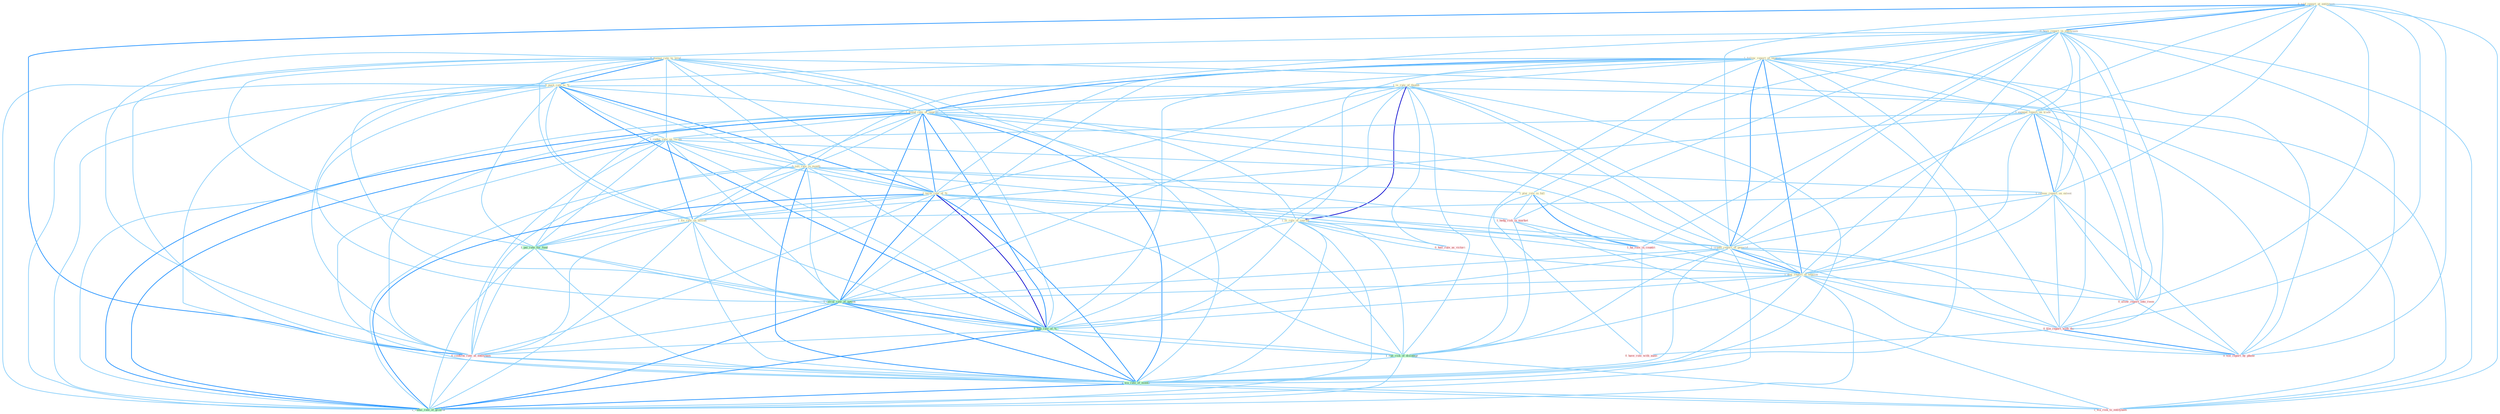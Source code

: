 Graph G{ 
    node
    [shape=polygon,style=filled,width=.5,height=.06,color="#BDFCC9",fixedsize=true,fontsize=4,
    fontcolor="#2f4f4f"];
    {node
    [color="#ffffe0", fontcolor="#8b7d6b"] "0_manag_rate_to_level " "0_told_report_at_entitynam " "0_push_rate_to_% " "0_been_report_in_entitynam " "1_follow_report_of_improv " "1_is_rule_of_thumb " "1_found_rate_of_improv " "1_expand_report_on_trade " "1_reduc_rate_on_incom " "0_jolt_rate_in_month " "1_plai_role_in_fall " "1_term_rate_of_% " "1_releas_report_on_extent " "1_is_rule_of_journal " "1_credit_report_of_genocid " "1_plai_report_of_tension " "1_fix_rate_on_billion "}
{node [color="#fff0f5", fontcolor="#b22222"] "0_allow_report_into_room " "1_hedg_risk_in_market " "1_ha_role_in_countri " "0_file_report_with_the " "0_hail_rule_as_victori " "0_confirm_rate_at_entitynam " "0_file_report_by_phone " "0_have_role_with_audit " "1_wa_risk_to_entitynam "}
edge [color="#B0E2FF"];

	"0_manag_rate_to_level " -- "0_push_rate_to_% " [w="2", color="#1e90ff" , len=0.8];
	"0_manag_rate_to_level " -- "1_found_rate_of_improv " [w="1", color="#87cefa" ];
	"0_manag_rate_to_level " -- "1_reduc_rate_on_incom " [w="1", color="#87cefa" ];
	"0_manag_rate_to_level " -- "0_jolt_rate_in_month " [w="1", color="#87cefa" ];
	"0_manag_rate_to_level " -- "1_term_rate_of_% " [w="1", color="#87cefa" ];
	"0_manag_rate_to_level " -- "1_fix_rate_on_billion " [w="1", color="#87cefa" ];
	"0_manag_rate_to_level " -- "1_pai_rate_for_fund " [w="1", color="#87cefa" ];
	"0_manag_rate_to_level " -- "1_calcul_rate_of_option " [w="1", color="#87cefa" ];
	"0_manag_rate_to_level " -- "1_had_rate_of_% " [w="1", color="#87cefa" ];
	"0_manag_rate_to_level " -- "0_confirm_rate_at_entitynam " [w="1", color="#87cefa" ];
	"0_manag_rate_to_level " -- "1_wa_rate_of_month " [w="1", color="#87cefa" ];
	"0_manag_rate_to_level " -- "1_wa_risk_to_entitynam " [w="1", color="#87cefa" ];
	"0_manag_rate_to_level " -- "1_reduc_rate_of_growth " [w="1", color="#87cefa" ];
	"0_told_report_at_entitynam " -- "0_been_report_in_entitynam " [w="2", color="#1e90ff" , len=0.8];
	"0_told_report_at_entitynam " -- "1_follow_report_of_improv " [w="1", color="#87cefa" ];
	"0_told_report_at_entitynam " -- "1_expand_report_on_trade " [w="1", color="#87cefa" ];
	"0_told_report_at_entitynam " -- "1_releas_report_on_extent " [w="1", color="#87cefa" ];
	"0_told_report_at_entitynam " -- "1_credit_report_of_genocid " [w="1", color="#87cefa" ];
	"0_told_report_at_entitynam " -- "1_plai_report_of_tension " [w="1", color="#87cefa" ];
	"0_told_report_at_entitynam " -- "0_allow_report_into_room " [w="1", color="#87cefa" ];
	"0_told_report_at_entitynam " -- "0_file_report_with_the " [w="1", color="#87cefa" ];
	"0_told_report_at_entitynam " -- "0_confirm_rate_at_entitynam " [w="2", color="#1e90ff" , len=0.8];
	"0_told_report_at_entitynam " -- "0_file_report_by_phone " [w="1", color="#87cefa" ];
	"0_told_report_at_entitynam " -- "1_wa_risk_to_entitynam " [w="1", color="#87cefa" ];
	"0_push_rate_to_% " -- "1_found_rate_of_improv " [w="1", color="#87cefa" ];
	"0_push_rate_to_% " -- "1_reduc_rate_on_incom " [w="1", color="#87cefa" ];
	"0_push_rate_to_% " -- "0_jolt_rate_in_month " [w="1", color="#87cefa" ];
	"0_push_rate_to_% " -- "1_term_rate_of_% " [w="2", color="#1e90ff" , len=0.8];
	"0_push_rate_to_% " -- "1_fix_rate_on_billion " [w="1", color="#87cefa" ];
	"0_push_rate_to_% " -- "1_pai_rate_for_fund " [w="1", color="#87cefa" ];
	"0_push_rate_to_% " -- "1_calcul_rate_of_option " [w="1", color="#87cefa" ];
	"0_push_rate_to_% " -- "1_had_rate_of_% " [w="2", color="#1e90ff" , len=0.8];
	"0_push_rate_to_% " -- "0_confirm_rate_at_entitynam " [w="1", color="#87cefa" ];
	"0_push_rate_to_% " -- "1_wa_rate_of_month " [w="1", color="#87cefa" ];
	"0_push_rate_to_% " -- "1_wa_risk_to_entitynam " [w="1", color="#87cefa" ];
	"0_push_rate_to_% " -- "1_reduc_rate_of_growth " [w="1", color="#87cefa" ];
	"0_been_report_in_entitynam " -- "1_follow_report_of_improv " [w="1", color="#87cefa" ];
	"0_been_report_in_entitynam " -- "1_expand_report_on_trade " [w="1", color="#87cefa" ];
	"0_been_report_in_entitynam " -- "0_jolt_rate_in_month " [w="1", color="#87cefa" ];
	"0_been_report_in_entitynam " -- "1_plai_role_in_fall " [w="1", color="#87cefa" ];
	"0_been_report_in_entitynam " -- "1_releas_report_on_extent " [w="1", color="#87cefa" ];
	"0_been_report_in_entitynam " -- "1_credit_report_of_genocid " [w="1", color="#87cefa" ];
	"0_been_report_in_entitynam " -- "1_plai_report_of_tension " [w="1", color="#87cefa" ];
	"0_been_report_in_entitynam " -- "0_allow_report_into_room " [w="1", color="#87cefa" ];
	"0_been_report_in_entitynam " -- "1_hedg_risk_in_market " [w="1", color="#87cefa" ];
	"0_been_report_in_entitynam " -- "1_ha_role_in_countri " [w="1", color="#87cefa" ];
	"0_been_report_in_entitynam " -- "0_file_report_with_the " [w="1", color="#87cefa" ];
	"0_been_report_in_entitynam " -- "0_confirm_rate_at_entitynam " [w="1", color="#87cefa" ];
	"0_been_report_in_entitynam " -- "0_file_report_by_phone " [w="1", color="#87cefa" ];
	"0_been_report_in_entitynam " -- "1_wa_risk_to_entitynam " [w="1", color="#87cefa" ];
	"1_follow_report_of_improv " -- "1_is_rule_of_thumb " [w="1", color="#87cefa" ];
	"1_follow_report_of_improv " -- "1_found_rate_of_improv " [w="2", color="#1e90ff" , len=0.8];
	"1_follow_report_of_improv " -- "1_expand_report_on_trade " [w="1", color="#87cefa" ];
	"1_follow_report_of_improv " -- "1_term_rate_of_% " [w="1", color="#87cefa" ];
	"1_follow_report_of_improv " -- "1_releas_report_on_extent " [w="1", color="#87cefa" ];
	"1_follow_report_of_improv " -- "1_is_rule_of_journal " [w="1", color="#87cefa" ];
	"1_follow_report_of_improv " -- "1_credit_report_of_genocid " [w="2", color="#1e90ff" , len=0.8];
	"1_follow_report_of_improv " -- "1_plai_report_of_tension " [w="2", color="#1e90ff" , len=0.8];
	"1_follow_report_of_improv " -- "0_allow_report_into_room " [w="1", color="#87cefa" ];
	"1_follow_report_of_improv " -- "0_file_report_with_the " [w="1", color="#87cefa" ];
	"1_follow_report_of_improv " -- "1_calcul_rate_of_option " [w="1", color="#87cefa" ];
	"1_follow_report_of_improv " -- "1_had_rate_of_% " [w="1", color="#87cefa" ];
	"1_follow_report_of_improv " -- "0_file_report_by_phone " [w="1", color="#87cefa" ];
	"1_follow_report_of_improv " -- "1_run_risk_of_disintegr " [w="1", color="#87cefa" ];
	"1_follow_report_of_improv " -- "1_wa_rate_of_month " [w="1", color="#87cefa" ];
	"1_follow_report_of_improv " -- "1_reduc_rate_of_growth " [w="1", color="#87cefa" ];
	"1_is_rule_of_thumb " -- "1_found_rate_of_improv " [w="1", color="#87cefa" ];
	"1_is_rule_of_thumb " -- "1_term_rate_of_% " [w="1", color="#87cefa" ];
	"1_is_rule_of_thumb " -- "1_is_rule_of_journal " [w="3", color="#0000cd" , len=0.6];
	"1_is_rule_of_thumb " -- "1_credit_report_of_genocid " [w="1", color="#87cefa" ];
	"1_is_rule_of_thumb " -- "1_plai_report_of_tension " [w="1", color="#87cefa" ];
	"1_is_rule_of_thumb " -- "0_hail_rule_as_victori " [w="1", color="#87cefa" ];
	"1_is_rule_of_thumb " -- "1_calcul_rate_of_option " [w="1", color="#87cefa" ];
	"1_is_rule_of_thumb " -- "1_had_rate_of_% " [w="1", color="#87cefa" ];
	"1_is_rule_of_thumb " -- "1_run_risk_of_disintegr " [w="1", color="#87cefa" ];
	"1_is_rule_of_thumb " -- "1_wa_rate_of_month " [w="1", color="#87cefa" ];
	"1_is_rule_of_thumb " -- "1_reduc_rate_of_growth " [w="1", color="#87cefa" ];
	"1_found_rate_of_improv " -- "1_reduc_rate_on_incom " [w="1", color="#87cefa" ];
	"1_found_rate_of_improv " -- "0_jolt_rate_in_month " [w="1", color="#87cefa" ];
	"1_found_rate_of_improv " -- "1_term_rate_of_% " [w="2", color="#1e90ff" , len=0.8];
	"1_found_rate_of_improv " -- "1_is_rule_of_journal " [w="1", color="#87cefa" ];
	"1_found_rate_of_improv " -- "1_credit_report_of_genocid " [w="1", color="#87cefa" ];
	"1_found_rate_of_improv " -- "1_plai_report_of_tension " [w="1", color="#87cefa" ];
	"1_found_rate_of_improv " -- "1_fix_rate_on_billion " [w="1", color="#87cefa" ];
	"1_found_rate_of_improv " -- "1_pai_rate_for_fund " [w="1", color="#87cefa" ];
	"1_found_rate_of_improv " -- "1_calcul_rate_of_option " [w="2", color="#1e90ff" , len=0.8];
	"1_found_rate_of_improv " -- "1_had_rate_of_% " [w="2", color="#1e90ff" , len=0.8];
	"1_found_rate_of_improv " -- "0_confirm_rate_at_entitynam " [w="1", color="#87cefa" ];
	"1_found_rate_of_improv " -- "1_run_risk_of_disintegr " [w="1", color="#87cefa" ];
	"1_found_rate_of_improv " -- "1_wa_rate_of_month " [w="2", color="#1e90ff" , len=0.8];
	"1_found_rate_of_improv " -- "1_reduc_rate_of_growth " [w="2", color="#1e90ff" , len=0.8];
	"1_expand_report_on_trade " -- "1_reduc_rate_on_incom " [w="1", color="#87cefa" ];
	"1_expand_report_on_trade " -- "1_releas_report_on_extent " [w="2", color="#1e90ff" , len=0.8];
	"1_expand_report_on_trade " -- "1_credit_report_of_genocid " [w="1", color="#87cefa" ];
	"1_expand_report_on_trade " -- "1_plai_report_of_tension " [w="1", color="#87cefa" ];
	"1_expand_report_on_trade " -- "1_fix_rate_on_billion " [w="1", color="#87cefa" ];
	"1_expand_report_on_trade " -- "0_allow_report_into_room " [w="1", color="#87cefa" ];
	"1_expand_report_on_trade " -- "0_file_report_with_the " [w="1", color="#87cefa" ];
	"1_expand_report_on_trade " -- "0_file_report_by_phone " [w="1", color="#87cefa" ];
	"1_reduc_rate_on_incom " -- "0_jolt_rate_in_month " [w="1", color="#87cefa" ];
	"1_reduc_rate_on_incom " -- "1_term_rate_of_% " [w="1", color="#87cefa" ];
	"1_reduc_rate_on_incom " -- "1_releas_report_on_extent " [w="1", color="#87cefa" ];
	"1_reduc_rate_on_incom " -- "1_fix_rate_on_billion " [w="2", color="#1e90ff" , len=0.8];
	"1_reduc_rate_on_incom " -- "1_pai_rate_for_fund " [w="1", color="#87cefa" ];
	"1_reduc_rate_on_incom " -- "1_calcul_rate_of_option " [w="1", color="#87cefa" ];
	"1_reduc_rate_on_incom " -- "1_had_rate_of_% " [w="1", color="#87cefa" ];
	"1_reduc_rate_on_incom " -- "0_confirm_rate_at_entitynam " [w="1", color="#87cefa" ];
	"1_reduc_rate_on_incom " -- "1_wa_rate_of_month " [w="1", color="#87cefa" ];
	"1_reduc_rate_on_incom " -- "1_reduc_rate_of_growth " [w="2", color="#1e90ff" , len=0.8];
	"0_jolt_rate_in_month " -- "1_plai_role_in_fall " [w="1", color="#87cefa" ];
	"0_jolt_rate_in_month " -- "1_term_rate_of_% " [w="1", color="#87cefa" ];
	"0_jolt_rate_in_month " -- "1_fix_rate_on_billion " [w="1", color="#87cefa" ];
	"0_jolt_rate_in_month " -- "1_pai_rate_for_fund " [w="1", color="#87cefa" ];
	"0_jolt_rate_in_month " -- "1_hedg_risk_in_market " [w="1", color="#87cefa" ];
	"0_jolt_rate_in_month " -- "1_ha_role_in_countri " [w="1", color="#87cefa" ];
	"0_jolt_rate_in_month " -- "1_calcul_rate_of_option " [w="1", color="#87cefa" ];
	"0_jolt_rate_in_month " -- "1_had_rate_of_% " [w="1", color="#87cefa" ];
	"0_jolt_rate_in_month " -- "0_confirm_rate_at_entitynam " [w="1", color="#87cefa" ];
	"0_jolt_rate_in_month " -- "1_wa_rate_of_month " [w="2", color="#1e90ff" , len=0.8];
	"0_jolt_rate_in_month " -- "1_reduc_rate_of_growth " [w="1", color="#87cefa" ];
	"1_plai_role_in_fall " -- "1_plai_report_of_tension " [w="1", color="#87cefa" ];
	"1_plai_role_in_fall " -- "1_hedg_risk_in_market " [w="1", color="#87cefa" ];
	"1_plai_role_in_fall " -- "1_ha_role_in_countri " [w="2", color="#1e90ff" , len=0.8];
	"1_plai_role_in_fall " -- "0_have_role_with_audit " [w="1", color="#87cefa" ];
	"1_term_rate_of_% " -- "1_is_rule_of_journal " [w="1", color="#87cefa" ];
	"1_term_rate_of_% " -- "1_credit_report_of_genocid " [w="1", color="#87cefa" ];
	"1_term_rate_of_% " -- "1_plai_report_of_tension " [w="1", color="#87cefa" ];
	"1_term_rate_of_% " -- "1_fix_rate_on_billion " [w="1", color="#87cefa" ];
	"1_term_rate_of_% " -- "1_pai_rate_for_fund " [w="1", color="#87cefa" ];
	"1_term_rate_of_% " -- "1_calcul_rate_of_option " [w="2", color="#1e90ff" , len=0.8];
	"1_term_rate_of_% " -- "1_had_rate_of_% " [w="3", color="#0000cd" , len=0.6];
	"1_term_rate_of_% " -- "0_confirm_rate_at_entitynam " [w="1", color="#87cefa" ];
	"1_term_rate_of_% " -- "1_run_risk_of_disintegr " [w="1", color="#87cefa" ];
	"1_term_rate_of_% " -- "1_wa_rate_of_month " [w="2", color="#1e90ff" , len=0.8];
	"1_term_rate_of_% " -- "1_reduc_rate_of_growth " [w="2", color="#1e90ff" , len=0.8];
	"1_releas_report_on_extent " -- "1_credit_report_of_genocid " [w="1", color="#87cefa" ];
	"1_releas_report_on_extent " -- "1_plai_report_of_tension " [w="1", color="#87cefa" ];
	"1_releas_report_on_extent " -- "1_fix_rate_on_billion " [w="1", color="#87cefa" ];
	"1_releas_report_on_extent " -- "0_allow_report_into_room " [w="1", color="#87cefa" ];
	"1_releas_report_on_extent " -- "0_file_report_with_the " [w="1", color="#87cefa" ];
	"1_releas_report_on_extent " -- "0_file_report_by_phone " [w="1", color="#87cefa" ];
	"1_is_rule_of_journal " -- "1_credit_report_of_genocid " [w="1", color="#87cefa" ];
	"1_is_rule_of_journal " -- "1_plai_report_of_tension " [w="1", color="#87cefa" ];
	"1_is_rule_of_journal " -- "0_hail_rule_as_victori " [w="1", color="#87cefa" ];
	"1_is_rule_of_journal " -- "1_calcul_rate_of_option " [w="1", color="#87cefa" ];
	"1_is_rule_of_journal " -- "1_had_rate_of_% " [w="1", color="#87cefa" ];
	"1_is_rule_of_journal " -- "1_run_risk_of_disintegr " [w="1", color="#87cefa" ];
	"1_is_rule_of_journal " -- "1_wa_rate_of_month " [w="1", color="#87cefa" ];
	"1_is_rule_of_journal " -- "1_reduc_rate_of_growth " [w="1", color="#87cefa" ];
	"1_credit_report_of_genocid " -- "1_plai_report_of_tension " [w="2", color="#1e90ff" , len=0.8];
	"1_credit_report_of_genocid " -- "0_allow_report_into_room " [w="1", color="#87cefa" ];
	"1_credit_report_of_genocid " -- "0_file_report_with_the " [w="1", color="#87cefa" ];
	"1_credit_report_of_genocid " -- "1_calcul_rate_of_option " [w="1", color="#87cefa" ];
	"1_credit_report_of_genocid " -- "1_had_rate_of_% " [w="1", color="#87cefa" ];
	"1_credit_report_of_genocid " -- "0_file_report_by_phone " [w="1", color="#87cefa" ];
	"1_credit_report_of_genocid " -- "1_run_risk_of_disintegr " [w="1", color="#87cefa" ];
	"1_credit_report_of_genocid " -- "1_wa_rate_of_month " [w="1", color="#87cefa" ];
	"1_credit_report_of_genocid " -- "1_reduc_rate_of_growth " [w="1", color="#87cefa" ];
	"1_plai_report_of_tension " -- "0_allow_report_into_room " [w="1", color="#87cefa" ];
	"1_plai_report_of_tension " -- "0_file_report_with_the " [w="1", color="#87cefa" ];
	"1_plai_report_of_tension " -- "1_calcul_rate_of_option " [w="1", color="#87cefa" ];
	"1_plai_report_of_tension " -- "1_had_rate_of_% " [w="1", color="#87cefa" ];
	"1_plai_report_of_tension " -- "0_file_report_by_phone " [w="1", color="#87cefa" ];
	"1_plai_report_of_tension " -- "1_run_risk_of_disintegr " [w="1", color="#87cefa" ];
	"1_plai_report_of_tension " -- "1_wa_rate_of_month " [w="1", color="#87cefa" ];
	"1_plai_report_of_tension " -- "1_reduc_rate_of_growth " [w="1", color="#87cefa" ];
	"1_fix_rate_on_billion " -- "1_pai_rate_for_fund " [w="1", color="#87cefa" ];
	"1_fix_rate_on_billion " -- "1_calcul_rate_of_option " [w="1", color="#87cefa" ];
	"1_fix_rate_on_billion " -- "1_had_rate_of_% " [w="1", color="#87cefa" ];
	"1_fix_rate_on_billion " -- "0_confirm_rate_at_entitynam " [w="1", color="#87cefa" ];
	"1_fix_rate_on_billion " -- "1_wa_rate_of_month " [w="1", color="#87cefa" ];
	"1_fix_rate_on_billion " -- "1_reduc_rate_of_growth " [w="1", color="#87cefa" ];
	"1_pai_rate_for_fund " -- "1_calcul_rate_of_option " [w="1", color="#87cefa" ];
	"1_pai_rate_for_fund " -- "1_had_rate_of_% " [w="1", color="#87cefa" ];
	"1_pai_rate_for_fund " -- "0_confirm_rate_at_entitynam " [w="1", color="#87cefa" ];
	"1_pai_rate_for_fund " -- "1_wa_rate_of_month " [w="1", color="#87cefa" ];
	"1_pai_rate_for_fund " -- "1_reduc_rate_of_growth " [w="1", color="#87cefa" ];
	"0_allow_report_into_room " -- "0_file_report_with_the " [w="1", color="#87cefa" ];
	"0_allow_report_into_room " -- "0_file_report_by_phone " [w="1", color="#87cefa" ];
	"1_hedg_risk_in_market " -- "1_ha_role_in_countri " [w="1", color="#87cefa" ];
	"1_hedg_risk_in_market " -- "1_run_risk_of_disintegr " [w="1", color="#87cefa" ];
	"1_hedg_risk_in_market " -- "1_wa_risk_to_entitynam " [w="1", color="#87cefa" ];
	"1_ha_role_in_countri " -- "0_have_role_with_audit " [w="1", color="#87cefa" ];
	"0_file_report_with_the " -- "0_file_report_by_phone " [w="2", color="#1e90ff" , len=0.8];
	"0_file_report_with_the " -- "0_have_role_with_audit " [w="1", color="#87cefa" ];
	"1_calcul_rate_of_option " -- "1_had_rate_of_% " [w="2", color="#1e90ff" , len=0.8];
	"1_calcul_rate_of_option " -- "0_confirm_rate_at_entitynam " [w="1", color="#87cefa" ];
	"1_calcul_rate_of_option " -- "1_run_risk_of_disintegr " [w="1", color="#87cefa" ];
	"1_calcul_rate_of_option " -- "1_wa_rate_of_month " [w="2", color="#1e90ff" , len=0.8];
	"1_calcul_rate_of_option " -- "1_reduc_rate_of_growth " [w="2", color="#1e90ff" , len=0.8];
	"1_had_rate_of_% " -- "0_confirm_rate_at_entitynam " [w="1", color="#87cefa" ];
	"1_had_rate_of_% " -- "1_run_risk_of_disintegr " [w="1", color="#87cefa" ];
	"1_had_rate_of_% " -- "1_wa_rate_of_month " [w="2", color="#1e90ff" , len=0.8];
	"1_had_rate_of_% " -- "1_reduc_rate_of_growth " [w="2", color="#1e90ff" , len=0.8];
	"0_confirm_rate_at_entitynam " -- "1_wa_rate_of_month " [w="1", color="#87cefa" ];
	"0_confirm_rate_at_entitynam " -- "1_wa_risk_to_entitynam " [w="1", color="#87cefa" ];
	"0_confirm_rate_at_entitynam " -- "1_reduc_rate_of_growth " [w="1", color="#87cefa" ];
	"1_run_risk_of_disintegr " -- "1_wa_rate_of_month " [w="1", color="#87cefa" ];
	"1_run_risk_of_disintegr " -- "1_wa_risk_to_entitynam " [w="1", color="#87cefa" ];
	"1_run_risk_of_disintegr " -- "1_reduc_rate_of_growth " [w="1", color="#87cefa" ];
	"1_wa_rate_of_month " -- "1_wa_risk_to_entitynam " [w="1", color="#87cefa" ];
	"1_wa_rate_of_month " -- "1_reduc_rate_of_growth " [w="2", color="#1e90ff" , len=0.8];
}